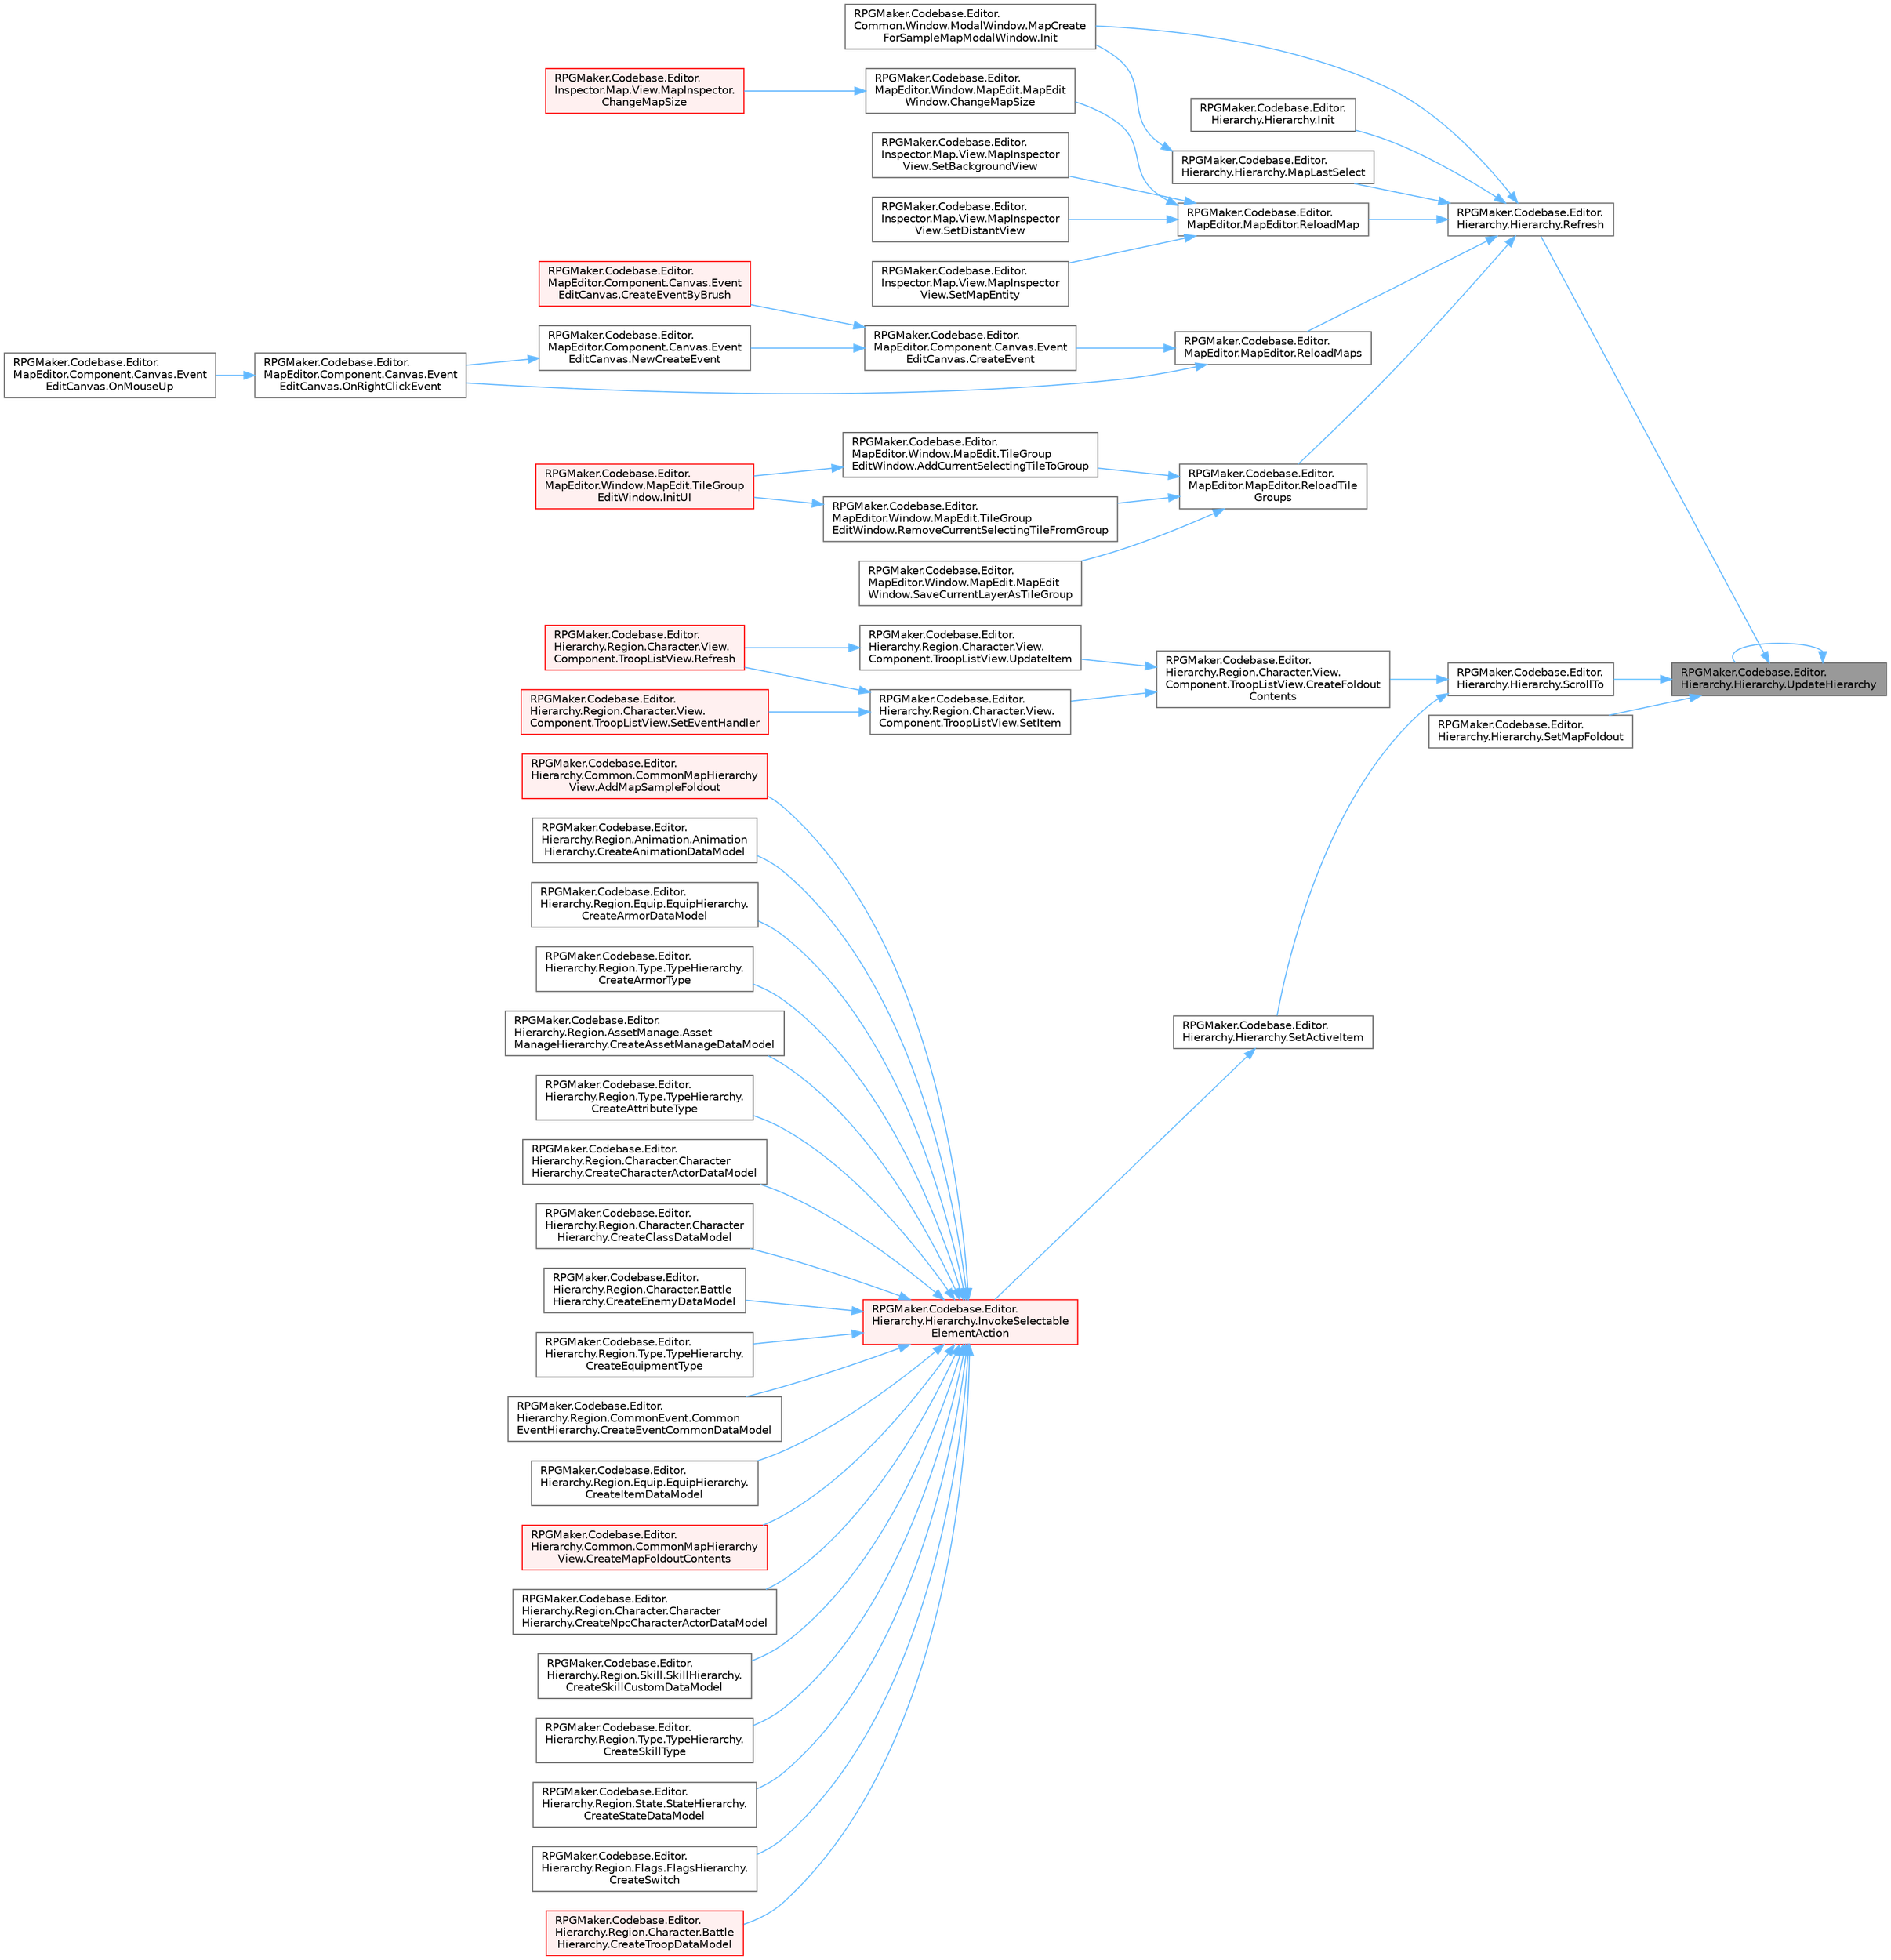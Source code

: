 digraph "RPGMaker.Codebase.Editor.Hierarchy.Hierarchy.UpdateHierarchy"
{
 // LATEX_PDF_SIZE
  bgcolor="transparent";
  edge [fontname=Helvetica,fontsize=10,labelfontname=Helvetica,labelfontsize=10];
  node [fontname=Helvetica,fontsize=10,shape=box,height=0.2,width=0.4];
  rankdir="RL";
  Node1 [id="Node000001",label="RPGMaker.Codebase.Editor.\lHierarchy.Hierarchy.UpdateHierarchy",height=0.2,width=0.4,color="gray40", fillcolor="grey60", style="filled", fontcolor="black",tooltip="Hierarchyのスクロール位置を設定する"];
  Node1 -> Node2 [id="edge1_Node000001_Node000002",dir="back",color="steelblue1",style="solid",tooltip=" "];
  Node2 [id="Node000002",label="RPGMaker.Codebase.Editor.\lHierarchy.Hierarchy.Refresh",height=0.2,width=0.4,color="grey40", fillcolor="white", style="filled",URL="$de/ddc/class_r_p_g_maker_1_1_codebase_1_1_editor_1_1_hierarchy_1_1_hierarchy.html#a9c331a740e7fdcf488a584c4fff714dc",tooltip="Hierarchy更新"];
  Node2 -> Node3 [id="edge2_Node000002_Node000003",dir="back",color="steelblue1",style="solid",tooltip=" "];
  Node3 [id="Node000003",label="RPGMaker.Codebase.Editor.\lCommon.Window.ModalWindow.MapCreate\lForSampleMapModalWindow.Init",height=0.2,width=0.4,color="grey40", fillcolor="white", style="filled",URL="$d7/d82/class_r_p_g_maker_1_1_codebase_1_1_editor_1_1_common_1_1_window_1_1_modal_window_1_1_map_create_for_sample_map_modal_window.html#ae1963a8801aa0424c69cda1d2c48db63",tooltip=" "];
  Node2 -> Node4 [id="edge3_Node000002_Node000004",dir="back",color="steelblue1",style="solid",tooltip=" "];
  Node4 [id="Node000004",label="RPGMaker.Codebase.Editor.\lHierarchy.Hierarchy.Init",height=0.2,width=0.4,color="grey40", fillcolor="white", style="filled",URL="$de/ddc/class_r_p_g_maker_1_1_codebase_1_1_editor_1_1_hierarchy_1_1_hierarchy.html#a6dd9786e9a11e17d4b9f0c6d8589bf69",tooltip="初期化処理"];
  Node2 -> Node5 [id="edge4_Node000002_Node000005",dir="back",color="steelblue1",style="solid",tooltip=" "];
  Node5 [id="Node000005",label="RPGMaker.Codebase.Editor.\lHierarchy.Hierarchy.MapLastSelect",height=0.2,width=0.4,color="grey40", fillcolor="white", style="filled",URL="$de/ddc/class_r_p_g_maker_1_1_codebase_1_1_editor_1_1_hierarchy_1_1_hierarchy.html#a3130f60d2d278ab755e982aed4e4dfd4",tooltip="Mapで最後に選択された項目を再設定する"];
  Node5 -> Node3 [id="edge5_Node000005_Node000003",dir="back",color="steelblue1",style="solid",tooltip=" "];
  Node2 -> Node6 [id="edge6_Node000002_Node000006",dir="back",color="steelblue1",style="solid",tooltip=" "];
  Node6 [id="Node000006",label="RPGMaker.Codebase.Editor.\lMapEditor.MapEditor.ReloadMap",height=0.2,width=0.4,color="grey40", fillcolor="white", style="filled",URL="$d1/d2d/class_r_p_g_maker_1_1_codebase_1_1_editor_1_1_map_editor_1_1_map_editor.html#a21639d7ea25e8e8fa115837424361ac4",tooltip=" "];
  Node6 -> Node7 [id="edge7_Node000006_Node000007",dir="back",color="steelblue1",style="solid",tooltip=" "];
  Node7 [id="Node000007",label="RPGMaker.Codebase.Editor.\lMapEditor.Window.MapEdit.MapEdit\lWindow.ChangeMapSize",height=0.2,width=0.4,color="grey40", fillcolor="white", style="filled",URL="$d9/d6e/class_r_p_g_maker_1_1_codebase_1_1_editor_1_1_map_editor_1_1_window_1_1_map_edit_1_1_map_edit_window.html#a8d633a3f6c60768898e5afb9e6a6d771",tooltip=" "];
  Node7 -> Node8 [id="edge8_Node000007_Node000008",dir="back",color="steelblue1",style="solid",tooltip=" "];
  Node8 [id="Node000008",label="RPGMaker.Codebase.Editor.\lInspector.Map.View.MapInspector.\lChangeMapSize",height=0.2,width=0.4,color="red", fillcolor="#FFF0F0", style="filled",URL="$d0/d30/class_r_p_g_maker_1_1_codebase_1_1_editor_1_1_inspector_1_1_map_1_1_view_1_1_map_inspector.html#a83fa66f5f702f704947246cbdbceeb12",tooltip=" "];
  Node6 -> Node11 [id="edge9_Node000006_Node000011",dir="back",color="steelblue1",style="solid",tooltip=" "];
  Node11 [id="Node000011",label="RPGMaker.Codebase.Editor.\lInspector.Map.View.MapInspector\lView.SetBackgroundView",height=0.2,width=0.4,color="grey40", fillcolor="white", style="filled",URL="$d2/d9d/class_r_p_g_maker_1_1_codebase_1_1_editor_1_1_inspector_1_1_map_1_1_view_1_1_map_inspector_view.html#a00ce66b13f0b8103dfe807d02ce5490e",tooltip=" "];
  Node6 -> Node12 [id="edge10_Node000006_Node000012",dir="back",color="steelblue1",style="solid",tooltip=" "];
  Node12 [id="Node000012",label="RPGMaker.Codebase.Editor.\lInspector.Map.View.MapInspector\lView.SetDistantView",height=0.2,width=0.4,color="grey40", fillcolor="white", style="filled",URL="$d2/d9d/class_r_p_g_maker_1_1_codebase_1_1_editor_1_1_inspector_1_1_map_1_1_view_1_1_map_inspector_view.html#ae2dab8834e4a81860aca7a3bcb65bf77",tooltip=" "];
  Node6 -> Node13 [id="edge11_Node000006_Node000013",dir="back",color="steelblue1",style="solid",tooltip=" "];
  Node13 [id="Node000013",label="RPGMaker.Codebase.Editor.\lInspector.Map.View.MapInspector\lView.SetMapEntity",height=0.2,width=0.4,color="grey40", fillcolor="white", style="filled",URL="$d2/d9d/class_r_p_g_maker_1_1_codebase_1_1_editor_1_1_inspector_1_1_map_1_1_view_1_1_map_inspector_view.html#a15ef11f2f342b76aff35e3a613ad626c",tooltip=" "];
  Node2 -> Node14 [id="edge12_Node000002_Node000014",dir="back",color="steelblue1",style="solid",tooltip=" "];
  Node14 [id="Node000014",label="RPGMaker.Codebase.Editor.\lMapEditor.MapEditor.ReloadMaps",height=0.2,width=0.4,color="grey40", fillcolor="white", style="filled",URL="$d1/d2d/class_r_p_g_maker_1_1_codebase_1_1_editor_1_1_map_editor_1_1_map_editor.html#abc547ec94625b31944b5fa4532ac1d2d",tooltip=" "];
  Node14 -> Node15 [id="edge13_Node000014_Node000015",dir="back",color="steelblue1",style="solid",tooltip=" "];
  Node15 [id="Node000015",label="RPGMaker.Codebase.Editor.\lMapEditor.Component.Canvas.Event\lEditCanvas.CreateEvent",height=0.2,width=0.4,color="grey40", fillcolor="white", style="filled",URL="$df/d64/class_r_p_g_maker_1_1_codebase_1_1_editor_1_1_map_editor_1_1_component_1_1_canvas_1_1_event_edit_canvas.html#a23522bcdd0f3c96a9e5447833bbe66a6",tooltip=" "];
  Node15 -> Node16 [id="edge14_Node000015_Node000016",dir="back",color="steelblue1",style="solid",tooltip=" "];
  Node16 [id="Node000016",label="RPGMaker.Codebase.Editor.\lMapEditor.Component.Canvas.Event\lEditCanvas.CreateEventByBrush",height=0.2,width=0.4,color="red", fillcolor="#FFF0F0", style="filled",URL="$df/d64/class_r_p_g_maker_1_1_codebase_1_1_editor_1_1_map_editor_1_1_component_1_1_canvas_1_1_event_edit_canvas.html#ad6b0f7d721103e7fd954dee75b8bf3c2",tooltip=" "];
  Node15 -> Node72 [id="edge15_Node000015_Node000072",dir="back",color="steelblue1",style="solid",tooltip=" "];
  Node72 [id="Node000072",label="RPGMaker.Codebase.Editor.\lMapEditor.Component.Canvas.Event\lEditCanvas.NewCreateEvent",height=0.2,width=0.4,color="grey40", fillcolor="white", style="filled",URL="$df/d64/class_r_p_g_maker_1_1_codebase_1_1_editor_1_1_map_editor_1_1_component_1_1_canvas_1_1_event_edit_canvas.html#a48de8645c7ed3cce340b1bd0b8fab281",tooltip="新規作成"];
  Node72 -> Node68 [id="edge16_Node000072_Node000068",dir="back",color="steelblue1",style="solid",tooltip=" "];
  Node68 [id="Node000068",label="RPGMaker.Codebase.Editor.\lMapEditor.Component.Canvas.Event\lEditCanvas.OnRightClickEvent",height=0.2,width=0.4,color="grey40", fillcolor="white", style="filled",URL="$df/d64/class_r_p_g_maker_1_1_codebase_1_1_editor_1_1_map_editor_1_1_component_1_1_canvas_1_1_event_edit_canvas.html#a8676f768957dc03cc2c11dfceffe4009",tooltip=" "];
  Node68 -> Node69 [id="edge17_Node000068_Node000069",dir="back",color="steelblue1",style="solid",tooltip=" "];
  Node69 [id="Node000069",label="RPGMaker.Codebase.Editor.\lMapEditor.Component.Canvas.Event\lEditCanvas.OnMouseUp",height=0.2,width=0.4,color="grey40", fillcolor="white", style="filled",URL="$df/d64/class_r_p_g_maker_1_1_codebase_1_1_editor_1_1_map_editor_1_1_component_1_1_canvas_1_1_event_edit_canvas.html#a12f00b58b7d3a594e87001b6d90e5b5c",tooltip=" "];
  Node14 -> Node68 [id="edge18_Node000014_Node000068",dir="back",color="steelblue1",style="solid",tooltip=" "];
  Node2 -> Node73 [id="edge19_Node000002_Node000073",dir="back",color="steelblue1",style="solid",tooltip=" "];
  Node73 [id="Node000073",label="RPGMaker.Codebase.Editor.\lMapEditor.MapEditor.ReloadTile\lGroups",height=0.2,width=0.4,color="grey40", fillcolor="white", style="filled",URL="$d1/d2d/class_r_p_g_maker_1_1_codebase_1_1_editor_1_1_map_editor_1_1_map_editor.html#a6915ccd01a813674846fc834c822bdc8",tooltip=" "];
  Node73 -> Node74 [id="edge20_Node000073_Node000074",dir="back",color="steelblue1",style="solid",tooltip=" "];
  Node74 [id="Node000074",label="RPGMaker.Codebase.Editor.\lMapEditor.Window.MapEdit.TileGroup\lEditWindow.AddCurrentSelectingTileToGroup",height=0.2,width=0.4,color="grey40", fillcolor="white", style="filled",URL="$d6/d17/class_r_p_g_maker_1_1_codebase_1_1_editor_1_1_map_editor_1_1_window_1_1_map_edit_1_1_tile_group_edit_window.html#a9d2bfc803a258e395d0ceaedfeeb0302",tooltip=" "];
  Node74 -> Node75 [id="edge21_Node000074_Node000075",dir="back",color="steelblue1",style="solid",tooltip=" "];
  Node75 [id="Node000075",label="RPGMaker.Codebase.Editor.\lMapEditor.Window.MapEdit.TileGroup\lEditWindow.InitUI",height=0.2,width=0.4,color="red", fillcolor="#FFF0F0", style="filled",URL="$d6/d17/class_r_p_g_maker_1_1_codebase_1_1_editor_1_1_map_editor_1_1_window_1_1_map_edit_1_1_tile_group_edit_window.html#a44e500bb340500baaf1899a72b20de67",tooltip=" "];
  Node73 -> Node78 [id="edge22_Node000073_Node000078",dir="back",color="steelblue1",style="solid",tooltip=" "];
  Node78 [id="Node000078",label="RPGMaker.Codebase.Editor.\lMapEditor.Window.MapEdit.TileGroup\lEditWindow.RemoveCurrentSelectingTileFromGroup",height=0.2,width=0.4,color="grey40", fillcolor="white", style="filled",URL="$d6/d17/class_r_p_g_maker_1_1_codebase_1_1_editor_1_1_map_editor_1_1_window_1_1_map_edit_1_1_tile_group_edit_window.html#a4b0db371feecaf2df578bc4fbcbdce31",tooltip=" "];
  Node78 -> Node75 [id="edge23_Node000078_Node000075",dir="back",color="steelblue1",style="solid",tooltip=" "];
  Node73 -> Node79 [id="edge24_Node000073_Node000079",dir="back",color="steelblue1",style="solid",tooltip=" "];
  Node79 [id="Node000079",label="RPGMaker.Codebase.Editor.\lMapEditor.Window.MapEdit.MapEdit\lWindow.SaveCurrentLayerAsTileGroup",height=0.2,width=0.4,color="grey40", fillcolor="white", style="filled",URL="$d9/d6e/class_r_p_g_maker_1_1_codebase_1_1_editor_1_1_map_editor_1_1_window_1_1_map_edit_1_1_map_edit_window.html#afb120f869c22fffd4ce5f89492393618",tooltip=" "];
  Node1 -> Node80 [id="edge25_Node000001_Node000080",dir="back",color="steelblue1",style="solid",tooltip=" "];
  Node80 [id="Node000080",label="RPGMaker.Codebase.Editor.\lHierarchy.Hierarchy.ScrollTo",height=0.2,width=0.4,color="grey40", fillcolor="white", style="filled",URL="$de/ddc/class_r_p_g_maker_1_1_codebase_1_1_editor_1_1_hierarchy_1_1_hierarchy.html#a0f4ad0d7fcd6a0cc0123b3c1a7f0c6f0",tooltip="Hierarchy内を指定位置までスクロールする"];
  Node80 -> Node81 [id="edge26_Node000080_Node000081",dir="back",color="steelblue1",style="solid",tooltip=" "];
  Node81 [id="Node000081",label="RPGMaker.Codebase.Editor.\lHierarchy.Region.Character.View.\lComponent.TroopListView.CreateFoldout\lContents",height=0.2,width=0.4,color="grey40", fillcolor="white", style="filled",URL="$d4/dca/class_r_p_g_maker_1_1_codebase_1_1_editor_1_1_hierarchy_1_1_region_1_1_character_1_1_view_1_1_component_1_1_troop_list_view.html#a984fd5ad4f4f13dd50d7da36310fd6b7",tooltip=" "];
  Node81 -> Node82 [id="edge27_Node000081_Node000082",dir="back",color="steelblue1",style="solid",tooltip=" "];
  Node82 [id="Node000082",label="RPGMaker.Codebase.Editor.\lHierarchy.Region.Character.View.\lComponent.TroopListView.SetItem",height=0.2,width=0.4,color="grey40", fillcolor="white", style="filled",URL="$d4/dca/class_r_p_g_maker_1_1_codebase_1_1_editor_1_1_hierarchy_1_1_region_1_1_character_1_1_view_1_1_component_1_1_troop_list_view.html#af0df63565262e9d8a171744d009d85f0",tooltip=" "];
  Node82 -> Node83 [id="edge28_Node000082_Node000083",dir="back",color="steelblue1",style="solid",tooltip=" "];
  Node83 [id="Node000083",label="RPGMaker.Codebase.Editor.\lHierarchy.Region.Character.View.\lComponent.TroopListView.Refresh",height=0.2,width=0.4,color="red", fillcolor="#FFF0F0", style="filled",URL="$d4/dca/class_r_p_g_maker_1_1_codebase_1_1_editor_1_1_hierarchy_1_1_region_1_1_character_1_1_view_1_1_component_1_1_troop_list_view.html#a767ea55b67ada4312b88047acc5defa3",tooltip=" "];
  Node82 -> Node86 [id="edge29_Node000082_Node000086",dir="back",color="steelblue1",style="solid",tooltip=" "];
  Node86 [id="Node000086",label="RPGMaker.Codebase.Editor.\lHierarchy.Region.Character.View.\lComponent.TroopListView.SetEventHandler",height=0.2,width=0.4,color="red", fillcolor="#FFF0F0", style="filled",URL="$d4/dca/class_r_p_g_maker_1_1_codebase_1_1_editor_1_1_hierarchy_1_1_region_1_1_character_1_1_view_1_1_component_1_1_troop_list_view.html#adaa75250f981db4ca3d9c1e8063af459",tooltip=" "];
  Node81 -> Node89 [id="edge30_Node000081_Node000089",dir="back",color="steelblue1",style="solid",tooltip=" "];
  Node89 [id="Node000089",label="RPGMaker.Codebase.Editor.\lHierarchy.Region.Character.View.\lComponent.TroopListView.UpdateItem",height=0.2,width=0.4,color="grey40", fillcolor="white", style="filled",URL="$d4/dca/class_r_p_g_maker_1_1_codebase_1_1_editor_1_1_hierarchy_1_1_region_1_1_character_1_1_view_1_1_component_1_1_troop_list_view.html#a00632611559fc8e196b1e7138a4747d6",tooltip=" "];
  Node89 -> Node83 [id="edge31_Node000089_Node000083",dir="back",color="steelblue1",style="solid",tooltip=" "];
  Node80 -> Node90 [id="edge32_Node000080_Node000090",dir="back",color="steelblue1",style="solid",tooltip=" "];
  Node90 [id="Node000090",label="RPGMaker.Codebase.Editor.\lHierarchy.Hierarchy.SetActiveItem",height=0.2,width=0.4,color="grey40", fillcolor="white", style="filled",URL="$de/ddc/class_r_p_g_maker_1_1_codebase_1_1_editor_1_1_hierarchy_1_1_hierarchy.html#a78390409a6c628cd7d2e25482926e936",tooltip="Hierarchy内の項目をActiveにし、親Foldoutを全てオープンする"];
  Node90 -> Node91 [id="edge33_Node000090_Node000091",dir="back",color="steelblue1",style="solid",tooltip=" "];
  Node91 [id="Node000091",label="RPGMaker.Codebase.Editor.\lHierarchy.Hierarchy.InvokeSelectable\lElementAction",height=0.2,width=0.4,color="red", fillcolor="#FFF0F0", style="filled",URL="$de/ddc/class_r_p_g_maker_1_1_codebase_1_1_editor_1_1_hierarchy_1_1_hierarchy.html#a204d652b4f8c35ba25edc111bdc08cf6",tooltip="ヒエラルキー中のボタンがクリックされた。"];
  Node91 -> Node92 [id="edge34_Node000091_Node000092",dir="back",color="steelblue1",style="solid",tooltip=" "];
  Node92 [id="Node000092",label="RPGMaker.Codebase.Editor.\lHierarchy.Common.CommonMapHierarchy\lView.AddMapSampleFoldout",height=0.2,width=0.4,color="red", fillcolor="#FFF0F0", style="filled",URL="$d5/d90/class_r_p_g_maker_1_1_codebase_1_1_editor_1_1_hierarchy_1_1_common_1_1_common_map_hierarchy_view.html#a7d5f8e5ea6c459d88174db8bcd6c6f67",tooltip="ヒエラルキーに1つのサンプルマップのFoldoutを追加する。"];
  Node91 -> Node95 [id="edge35_Node000091_Node000095",dir="back",color="steelblue1",style="solid",tooltip=" "];
  Node95 [id="Node000095",label="RPGMaker.Codebase.Editor.\lHierarchy.Region.Animation.Animation\lHierarchy.CreateAnimationDataModel",height=0.2,width=0.4,color="grey40", fillcolor="white", style="filled",URL="$dd/db4/class_r_p_g_maker_1_1_codebase_1_1_editor_1_1_hierarchy_1_1_region_1_1_animation_1_1_animation_hierarchy.html#a6761f805d7a4b77651296e5a4b4d6b98",tooltip="アニメーションの新規作成"];
  Node91 -> Node96 [id="edge36_Node000091_Node000096",dir="back",color="steelblue1",style="solid",tooltip=" "];
  Node96 [id="Node000096",label="RPGMaker.Codebase.Editor.\lHierarchy.Region.Equip.EquipHierarchy.\lCreateArmorDataModel",height=0.2,width=0.4,color="grey40", fillcolor="white", style="filled",URL="$de/dca/class_r_p_g_maker_1_1_codebase_1_1_editor_1_1_hierarchy_1_1_region_1_1_equip_1_1_equip_hierarchy.html#a2876b9aa99873c5c9fc7812ce34755a8",tooltip="防具の新規作成"];
  Node91 -> Node97 [id="edge37_Node000091_Node000097",dir="back",color="steelblue1",style="solid",tooltip=" "];
  Node97 [id="Node000097",label="RPGMaker.Codebase.Editor.\lHierarchy.Region.Type.TypeHierarchy.\lCreateArmorType",height=0.2,width=0.4,color="grey40", fillcolor="white", style="filled",URL="$d7/de0/class_r_p_g_maker_1_1_codebase_1_1_editor_1_1_hierarchy_1_1_region_1_1_type_1_1_type_hierarchy.html#acd0a05a0be13ab87b5a47ab336a6b52f",tooltip="防具タイプの新規作成"];
  Node91 -> Node98 [id="edge38_Node000091_Node000098",dir="back",color="steelblue1",style="solid",tooltip=" "];
  Node98 [id="Node000098",label="RPGMaker.Codebase.Editor.\lHierarchy.Region.AssetManage.Asset\lManageHierarchy.CreateAssetManageDataModel",height=0.2,width=0.4,color="grey40", fillcolor="white", style="filled",URL="$dc/df5/class_r_p_g_maker_1_1_codebase_1_1_editor_1_1_hierarchy_1_1_region_1_1_asset_manage_1_1_asset_manage_hierarchy.html#a9700a935af448138045dfd009b172fd3",tooltip="素材管理の新規作成"];
  Node91 -> Node99 [id="edge39_Node000091_Node000099",dir="back",color="steelblue1",style="solid",tooltip=" "];
  Node99 [id="Node000099",label="RPGMaker.Codebase.Editor.\lHierarchy.Region.Type.TypeHierarchy.\lCreateAttributeType",height=0.2,width=0.4,color="grey40", fillcolor="white", style="filled",URL="$d7/de0/class_r_p_g_maker_1_1_codebase_1_1_editor_1_1_hierarchy_1_1_region_1_1_type_1_1_type_hierarchy.html#a47b926005081d55abf2b6d173513590b",tooltip="属性の新規作成"];
  Node91 -> Node100 [id="edge40_Node000091_Node000100",dir="back",color="steelblue1",style="solid",tooltip=" "];
  Node100 [id="Node000100",label="RPGMaker.Codebase.Editor.\lHierarchy.Region.Character.Character\lHierarchy.CreateCharacterActorDataModel",height=0.2,width=0.4,color="grey40", fillcolor="white", style="filled",URL="$da/d03/class_r_p_g_maker_1_1_codebase_1_1_editor_1_1_hierarchy_1_1_region_1_1_character_1_1_character_hierarchy.html#a25da47cd19799ae3775957c1829ae61c",tooltip="アクターデータ作成"];
  Node91 -> Node101 [id="edge41_Node000091_Node000101",dir="back",color="steelblue1",style="solid",tooltip=" "];
  Node101 [id="Node000101",label="RPGMaker.Codebase.Editor.\lHierarchy.Region.Character.Character\lHierarchy.CreateClassDataModel",height=0.2,width=0.4,color="grey40", fillcolor="white", style="filled",URL="$da/d03/class_r_p_g_maker_1_1_codebase_1_1_editor_1_1_hierarchy_1_1_region_1_1_character_1_1_character_hierarchy.html#a3ee74b609d6bfa3975e8c5ffb65675cf",tooltip="職業データ作成"];
  Node91 -> Node102 [id="edge42_Node000091_Node000102",dir="back",color="steelblue1",style="solid",tooltip=" "];
  Node102 [id="Node000102",label="RPGMaker.Codebase.Editor.\lHierarchy.Region.Character.Battle\lHierarchy.CreateEnemyDataModel",height=0.2,width=0.4,color="grey40", fillcolor="white", style="filled",URL="$d2/de9/class_r_p_g_maker_1_1_codebase_1_1_editor_1_1_hierarchy_1_1_region_1_1_character_1_1_battle_hierarchy.html#a12f238330fe73d1afe562634815bf768",tooltip="敵データ作成"];
  Node91 -> Node103 [id="edge43_Node000091_Node000103",dir="back",color="steelblue1",style="solid",tooltip=" "];
  Node103 [id="Node000103",label="RPGMaker.Codebase.Editor.\lHierarchy.Region.Type.TypeHierarchy.\lCreateEquipmentType",height=0.2,width=0.4,color="grey40", fillcolor="white", style="filled",URL="$d7/de0/class_r_p_g_maker_1_1_codebase_1_1_editor_1_1_hierarchy_1_1_region_1_1_type_1_1_type_hierarchy.html#a1daecd0eaa662d73482513a0589f060c",tooltip="装備タイプの新規作成"];
  Node91 -> Node104 [id="edge44_Node000091_Node000104",dir="back",color="steelblue1",style="solid",tooltip=" "];
  Node104 [id="Node000104",label="RPGMaker.Codebase.Editor.\lHierarchy.Region.CommonEvent.Common\lEventHierarchy.CreateEventCommonDataModel",height=0.2,width=0.4,color="grey40", fillcolor="white", style="filled",URL="$d8/de4/class_r_p_g_maker_1_1_codebase_1_1_editor_1_1_hierarchy_1_1_region_1_1_common_event_1_1_common_event_hierarchy.html#af922120c1f0345cb5362314f6159d5ef",tooltip="コモンイベントの新規作成"];
  Node91 -> Node105 [id="edge45_Node000091_Node000105",dir="back",color="steelblue1",style="solid",tooltip=" "];
  Node105 [id="Node000105",label="RPGMaker.Codebase.Editor.\lHierarchy.Region.Equip.EquipHierarchy.\lCreateItemDataModel",height=0.2,width=0.4,color="grey40", fillcolor="white", style="filled",URL="$de/dca/class_r_p_g_maker_1_1_codebase_1_1_editor_1_1_hierarchy_1_1_region_1_1_equip_1_1_equip_hierarchy.html#a6d8df3763d95417e97a0dd7385d233c1",tooltip="アイテムの新規作成"];
  Node91 -> Node51 [id="edge46_Node000091_Node000051",dir="back",color="steelblue1",style="solid",tooltip=" "];
  Node51 [id="Node000051",label="RPGMaker.Codebase.Editor.\lHierarchy.Common.CommonMapHierarchy\lView.CreateMapFoldoutContents",height=0.2,width=0.4,color="red", fillcolor="#FFF0F0", style="filled",URL="$d5/d90/class_r_p_g_maker_1_1_codebase_1_1_editor_1_1_hierarchy_1_1_common_1_1_common_map_hierarchy_view.html#a74a7b0401aff75adcf7892a8fa614609",tooltip="マップのFoldout内のコンテンツを作成する。"];
  Node91 -> Node106 [id="edge47_Node000091_Node000106",dir="back",color="steelblue1",style="solid",tooltip=" "];
  Node106 [id="Node000106",label="RPGMaker.Codebase.Editor.\lHierarchy.Region.Character.Character\lHierarchy.CreateNpcCharacterActorDataModel",height=0.2,width=0.4,color="grey40", fillcolor="white", style="filled",URL="$da/d03/class_r_p_g_maker_1_1_codebase_1_1_editor_1_1_hierarchy_1_1_region_1_1_character_1_1_character_hierarchy.html#ae67f71c14b2f2267ba7547dc771cec5a",tooltip="NPCデータ作成"];
  Node91 -> Node107 [id="edge48_Node000091_Node000107",dir="back",color="steelblue1",style="solid",tooltip=" "];
  Node107 [id="Node000107",label="RPGMaker.Codebase.Editor.\lHierarchy.Region.Skill.SkillHierarchy.\lCreateSkillCustomDataModel",height=0.2,width=0.4,color="grey40", fillcolor="white", style="filled",URL="$db/d2b/class_r_p_g_maker_1_1_codebase_1_1_editor_1_1_hierarchy_1_1_region_1_1_skill_1_1_skill_hierarchy.html#a9555d0bb826b45738c44ef41f2461d81",tooltip="スキルの新規作成"];
  Node91 -> Node108 [id="edge49_Node000091_Node000108",dir="back",color="steelblue1",style="solid",tooltip=" "];
  Node108 [id="Node000108",label="RPGMaker.Codebase.Editor.\lHierarchy.Region.Type.TypeHierarchy.\lCreateSkillType",height=0.2,width=0.4,color="grey40", fillcolor="white", style="filled",URL="$d7/de0/class_r_p_g_maker_1_1_codebase_1_1_editor_1_1_hierarchy_1_1_region_1_1_type_1_1_type_hierarchy.html#ac42c19eb5af669e59f0d6679678a4af4",tooltip="スキルタイプの新規作成"];
  Node91 -> Node109 [id="edge50_Node000091_Node000109",dir="back",color="steelblue1",style="solid",tooltip=" "];
  Node109 [id="Node000109",label="RPGMaker.Codebase.Editor.\lHierarchy.Region.State.StateHierarchy.\lCreateStateDataModel",height=0.2,width=0.4,color="grey40", fillcolor="white", style="filled",URL="$dc/d65/class_r_p_g_maker_1_1_codebase_1_1_editor_1_1_hierarchy_1_1_region_1_1_state_1_1_state_hierarchy.html#a635bd1ecb5e88f6fcfb0a85471b43524",tooltip="ステート作成"];
  Node91 -> Node110 [id="edge51_Node000091_Node000110",dir="back",color="steelblue1",style="solid",tooltip=" "];
  Node110 [id="Node000110",label="RPGMaker.Codebase.Editor.\lHierarchy.Region.Flags.FlagsHierarchy.\lCreateSwitch",height=0.2,width=0.4,color="grey40", fillcolor="white", style="filled",URL="$d9/dfd/class_r_p_g_maker_1_1_codebase_1_1_editor_1_1_hierarchy_1_1_region_1_1_flags_1_1_flags_hierarchy.html#a16c764cd1c969ce8c608ed74809850aa",tooltip="スイッチの新規作成"];
  Node91 -> Node111 [id="edge52_Node000091_Node000111",dir="back",color="steelblue1",style="solid",tooltip=" "];
  Node111 [id="Node000111",label="RPGMaker.Codebase.Editor.\lHierarchy.Region.Character.Battle\lHierarchy.CreateTroopDataModel",height=0.2,width=0.4,color="red", fillcolor="#FFF0F0", style="filled",URL="$d2/de9/class_r_p_g_maker_1_1_codebase_1_1_editor_1_1_hierarchy_1_1_region_1_1_character_1_1_battle_hierarchy.html#a43c55d87ed27ed8c7ebe4a4926d9f8ee",tooltip="敵グループ作成"];
  Node1 -> Node142 [id="edge53_Node000001_Node000142",dir="back",color="steelblue1",style="solid",tooltip=" "];
  Node142 [id="Node000142",label="RPGMaker.Codebase.Editor.\lHierarchy.Hierarchy.SetMapFoldout",height=0.2,width=0.4,color="grey40", fillcolor="white", style="filled",URL="$de/ddc/class_r_p_g_maker_1_1_codebase_1_1_editor_1_1_hierarchy_1_1_hierarchy.html#a386a60edd4c9d6964cb588bc7d998134",tooltip="MapのFoldoutを設定する"];
  Node1 -> Node1 [id="edge54_Node000001_Node000001",dir="back",color="steelblue1",style="solid",tooltip=" "];
}
